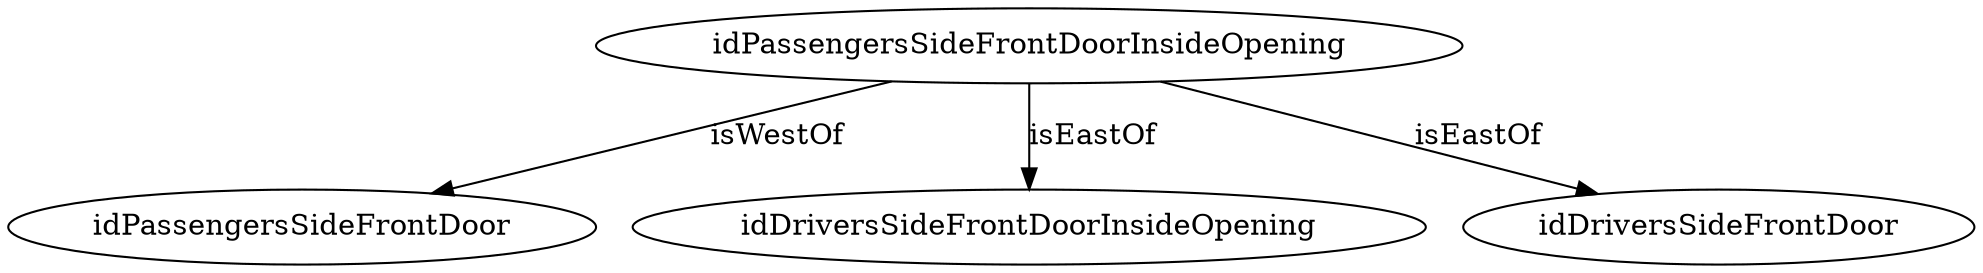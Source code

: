 strict digraph  {
idPassengersSideFrontDoorInsideOpening [node_type=entity_node];
idPassengersSideFrontDoor [node_type=entity_node];
idDriversSideFrontDoorInsideOpening [node_type=entity_node];
idDriversSideFrontDoor [node_type=entity_node];
idPassengersSideFrontDoorInsideOpening -> idPassengersSideFrontDoor  [edge_type=relationship, label=isWestOf];
idPassengersSideFrontDoorInsideOpening -> idDriversSideFrontDoorInsideOpening  [edge_type=relationship, label=isEastOf];
idPassengersSideFrontDoorInsideOpening -> idDriversSideFrontDoor  [edge_type=relationship, label=isEastOf];
}
